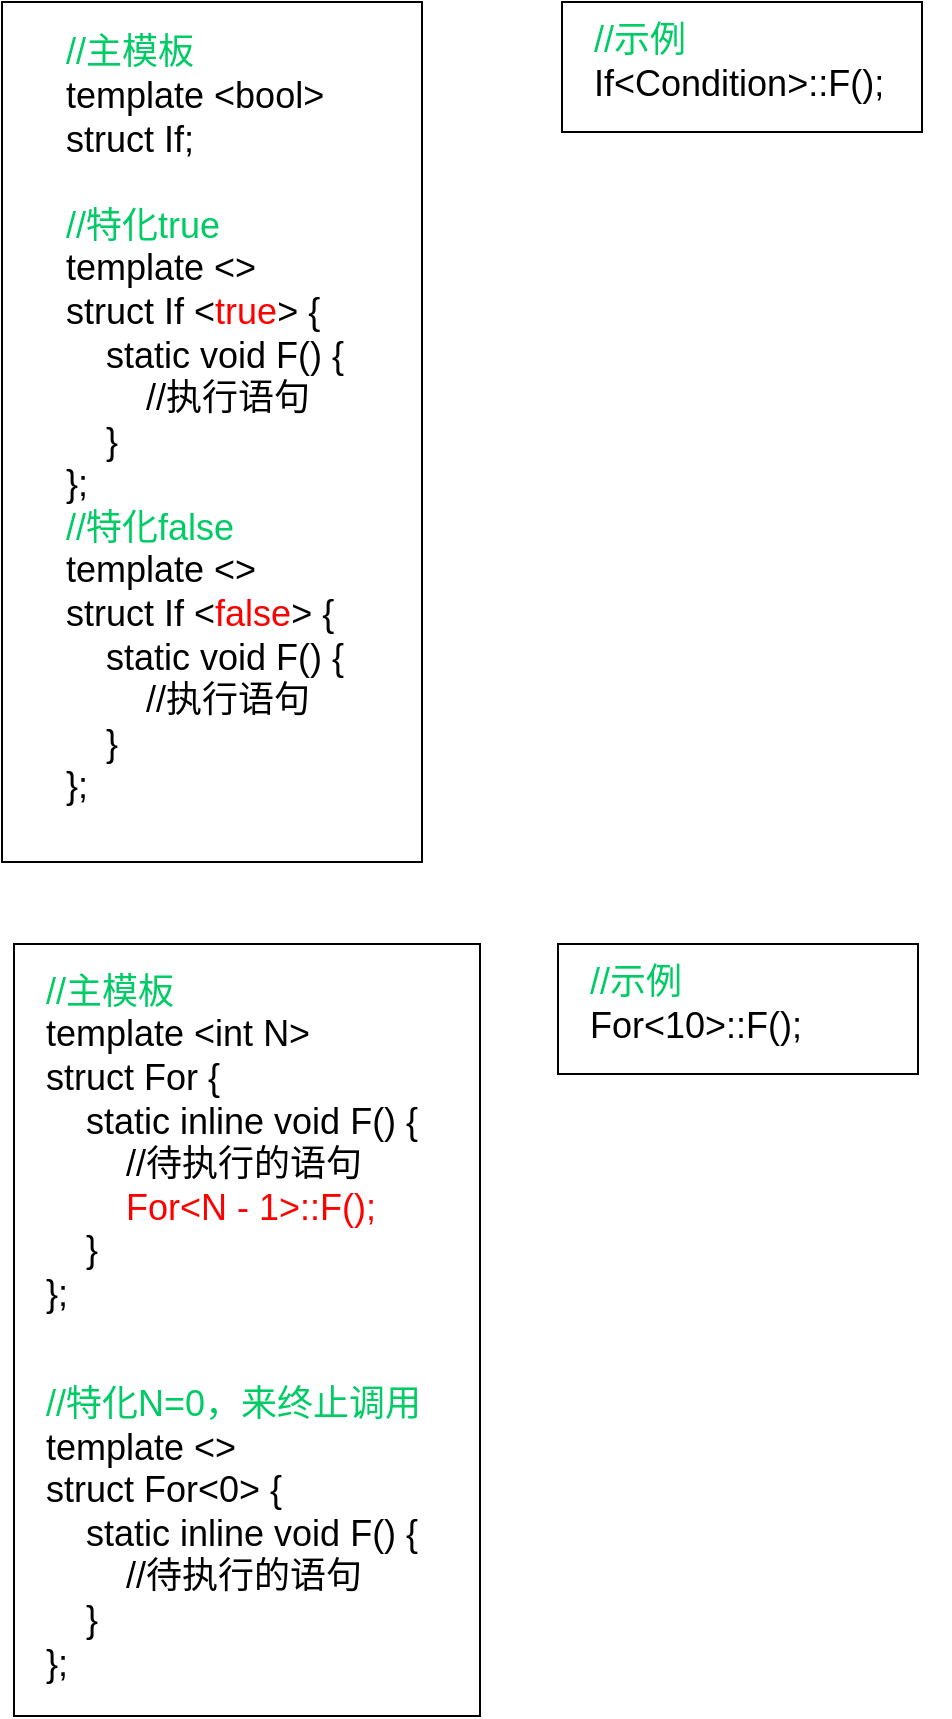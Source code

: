 <mxfile version="15.8.8" type="github">
  <diagram id="snWvjUAeTah8dT2ijQAc" name="Page-1">
    <mxGraphModel dx="1422" dy="721" grid="0" gridSize="10" guides="1" tooltips="1" connect="1" arrows="1" fold="1" page="1" pageScale="1" pageWidth="1169" pageHeight="1654" math="0" shadow="0">
      <root>
        <mxCell id="0" />
        <mxCell id="1" parent="0" />
        <mxCell id="hhUrES_gIzhzEsyMibEw-5" value="" style="rounded=0;whiteSpace=wrap;html=1;fontSize=18;fontColor=#00CC66;" parent="1" vertex="1">
          <mxGeometry x="33" y="22" width="210" height="430" as="geometry" />
        </mxCell>
        <mxCell id="hhUrES_gIzhzEsyMibEw-2" value="&lt;div&gt;&lt;span style=&quot;font-size: 18px&quot;&gt;&lt;font color=&quot;#00cc66&quot;&gt;//主模板&lt;/font&gt;&lt;/span&gt;&lt;/div&gt;&lt;div&gt;&lt;span style=&quot;font-size: 18px&quot;&gt;template &amp;lt;bool&amp;gt;&lt;/span&gt;&lt;/div&gt;&lt;div&gt;&lt;span style=&quot;font-size: 18px&quot;&gt;struct If;&lt;/span&gt;&lt;/div&gt;&lt;div&gt;&lt;span style=&quot;font-size: 18px&quot;&gt;&lt;br&gt;&lt;/span&gt;&lt;/div&gt;&lt;div&gt;&lt;span style=&quot;font-size: 18px&quot;&gt;&lt;font color=&quot;#00cc66&quot;&gt;//特化true&lt;/font&gt;&lt;/span&gt;&lt;/div&gt;&lt;div&gt;&lt;span style=&quot;font-size: 18px&quot;&gt;template &amp;lt;&amp;gt;&lt;/span&gt;&lt;/div&gt;&lt;div&gt;&lt;span style=&quot;font-size: 18px&quot;&gt;struct If &amp;lt;&lt;font color=&quot;#ff0000&quot;&gt;true&lt;/font&gt;&amp;gt; {&lt;/span&gt;&lt;/div&gt;&lt;div&gt;&lt;span style=&quot;font-size: 18px&quot;&gt;&lt;span&gt;&lt;/span&gt;&amp;nbsp; &amp;nbsp; static void F() {&lt;/span&gt;&lt;/div&gt;&lt;div&gt;&lt;span style=&quot;font-size: 18px&quot;&gt;&lt;span&gt;&lt;/span&gt;&amp;nbsp; &amp;nbsp; &amp;nbsp; &amp;nbsp; //执行语句&lt;/span&gt;&lt;/div&gt;&lt;div&gt;&lt;span style=&quot;font-size: 18px&quot;&gt;&lt;span&gt;&lt;/span&gt;&amp;nbsp; &amp;nbsp; }&lt;/span&gt;&lt;/div&gt;&lt;div&gt;&lt;span style=&quot;font-size: 18px&quot;&gt;};&lt;/span&gt;&lt;/div&gt;&lt;div&gt;&lt;span style=&quot;font-size: 18px&quot;&gt;&lt;font color=&quot;#00cc66&quot;&gt;//特化false&lt;/font&gt;&lt;/span&gt;&lt;/div&gt;&lt;div&gt;&lt;span style=&quot;font-size: 18px&quot;&gt;template &amp;lt;&amp;gt;&lt;/span&gt;&lt;/div&gt;&lt;div&gt;&lt;span style=&quot;font-size: 18px&quot;&gt;struct If &amp;lt;&lt;font color=&quot;#ff0000&quot;&gt;false&lt;/font&gt;&amp;gt; {&lt;/span&gt;&lt;/div&gt;&lt;div&gt;&lt;span style=&quot;font-size: 18px&quot;&gt;&lt;span&gt;&lt;/span&gt;&amp;nbsp; &amp;nbsp; static void F() {&lt;/span&gt;&lt;/div&gt;&lt;div&gt;&lt;span style=&quot;font-size: 18px&quot;&gt;&lt;span&gt;&lt;/span&gt;&amp;nbsp; &amp;nbsp; &amp;nbsp; &amp;nbsp; //执行语句&lt;/span&gt;&lt;/div&gt;&lt;div&gt;&lt;span style=&quot;font-size: 18px&quot;&gt;&lt;span&gt;&lt;/span&gt;&amp;nbsp; &amp;nbsp; }&lt;/span&gt;&lt;/div&gt;&lt;div&gt;&lt;span style=&quot;font-size: 18px&quot;&gt;};&lt;/span&gt;&lt;/div&gt;&lt;div&gt;&lt;span style=&quot;font-size: 18px&quot;&gt;&lt;br&gt;&lt;/span&gt;&lt;/div&gt;" style="text;html=1;strokeColor=none;fillColor=none;align=left;verticalAlign=middle;whiteSpace=wrap;rounded=0;" parent="1" vertex="1">
          <mxGeometry x="63" y="32" width="250" height="420" as="geometry" />
        </mxCell>
        <mxCell id="hhUrES_gIzhzEsyMibEw-6" value="" style="rounded=0;whiteSpace=wrap;html=1;fontSize=18;fontColor=#FF0000;" parent="1" vertex="1">
          <mxGeometry x="313" y="22" width="180" height="65" as="geometry" />
        </mxCell>
        <mxCell id="hhUrES_gIzhzEsyMibEw-3" value="&lt;font color=&quot;#00cc66&quot;&gt;//示例&lt;/font&gt;&lt;br&gt;&lt;div&gt;&lt;span&gt;If&amp;lt;Condition&amp;gt;::F();&lt;/span&gt;&lt;/div&gt;" style="text;html=1;strokeColor=none;fillColor=none;align=left;verticalAlign=middle;whiteSpace=wrap;rounded=0;fontSize=18;" parent="1" vertex="1">
          <mxGeometry x="327" y="27" width="180" height="50" as="geometry" />
        </mxCell>
        <mxCell id="6aqVJjIVT79ClHKyngEW-1" value="" style="rounded=0;whiteSpace=wrap;html=1;" vertex="1" parent="1">
          <mxGeometry x="39" y="493" width="233" height="386" as="geometry" />
        </mxCell>
        <mxCell id="6aqVJjIVT79ClHKyngEW-2" value="&lt;pre&gt;&lt;font style=&quot;font-size: 18px&quot; face=&quot;Helvetica&quot;&gt;&lt;font color=&quot;#00cc66&quot;&gt;//主模板&lt;/font&gt;&lt;br&gt;template &amp;lt;int N&amp;gt;&lt;br&gt;struct For {&lt;br&gt;    static inline void F() {&lt;br&gt;        //待执行的语句&lt;br&gt;        &lt;font color=&quot;#ff0000&quot;&gt;For&amp;lt;N - 1&amp;gt;::F();&lt;/font&gt;&lt;br&gt;    }&lt;br&gt;};&lt;/font&gt;&lt;/pre&gt;&lt;pre&gt;&lt;font style=&quot;font-size: 18px&quot; face=&quot;Helvetica&quot;&gt;&lt;br&gt;&lt;font color=&quot;#00cc66&quot;&gt;//特化N=0，来终止调用&lt;/font&gt;&lt;br&gt;template &amp;lt;&amp;gt;&lt;br&gt;struct For&amp;lt;0&amp;gt; {&lt;br&gt;    static inline void F() {&lt;br&gt;        //待执行的语句&lt;br&gt;    }&lt;br&gt;};&lt;/font&gt;&lt;/pre&gt;" style="text;html=1;strokeColor=none;fillColor=none;align=left;verticalAlign=middle;whiteSpace=wrap;rounded=0;" vertex="1" parent="1">
          <mxGeometry x="53" y="498" width="251" height="373" as="geometry" />
        </mxCell>
        <mxCell id="6aqVJjIVT79ClHKyngEW-3" value="" style="rounded=0;whiteSpace=wrap;html=1;fontSize=18;fontColor=#FF0000;" vertex="1" parent="1">
          <mxGeometry x="311" y="493" width="180" height="65" as="geometry" />
        </mxCell>
        <mxCell id="6aqVJjIVT79ClHKyngEW-4" value="&lt;font color=&quot;#00cc66&quot;&gt;//示例&lt;/font&gt;&lt;br&gt;&lt;div&gt;&lt;span&gt;	&lt;/span&gt;For&amp;lt;10&amp;gt;::F();&lt;br&gt;&lt;/div&gt;" style="text;html=1;strokeColor=none;fillColor=none;align=left;verticalAlign=middle;whiteSpace=wrap;rounded=0;fontSize=18;" vertex="1" parent="1">
          <mxGeometry x="325" y="498" width="180" height="50" as="geometry" />
        </mxCell>
      </root>
    </mxGraphModel>
  </diagram>
</mxfile>
